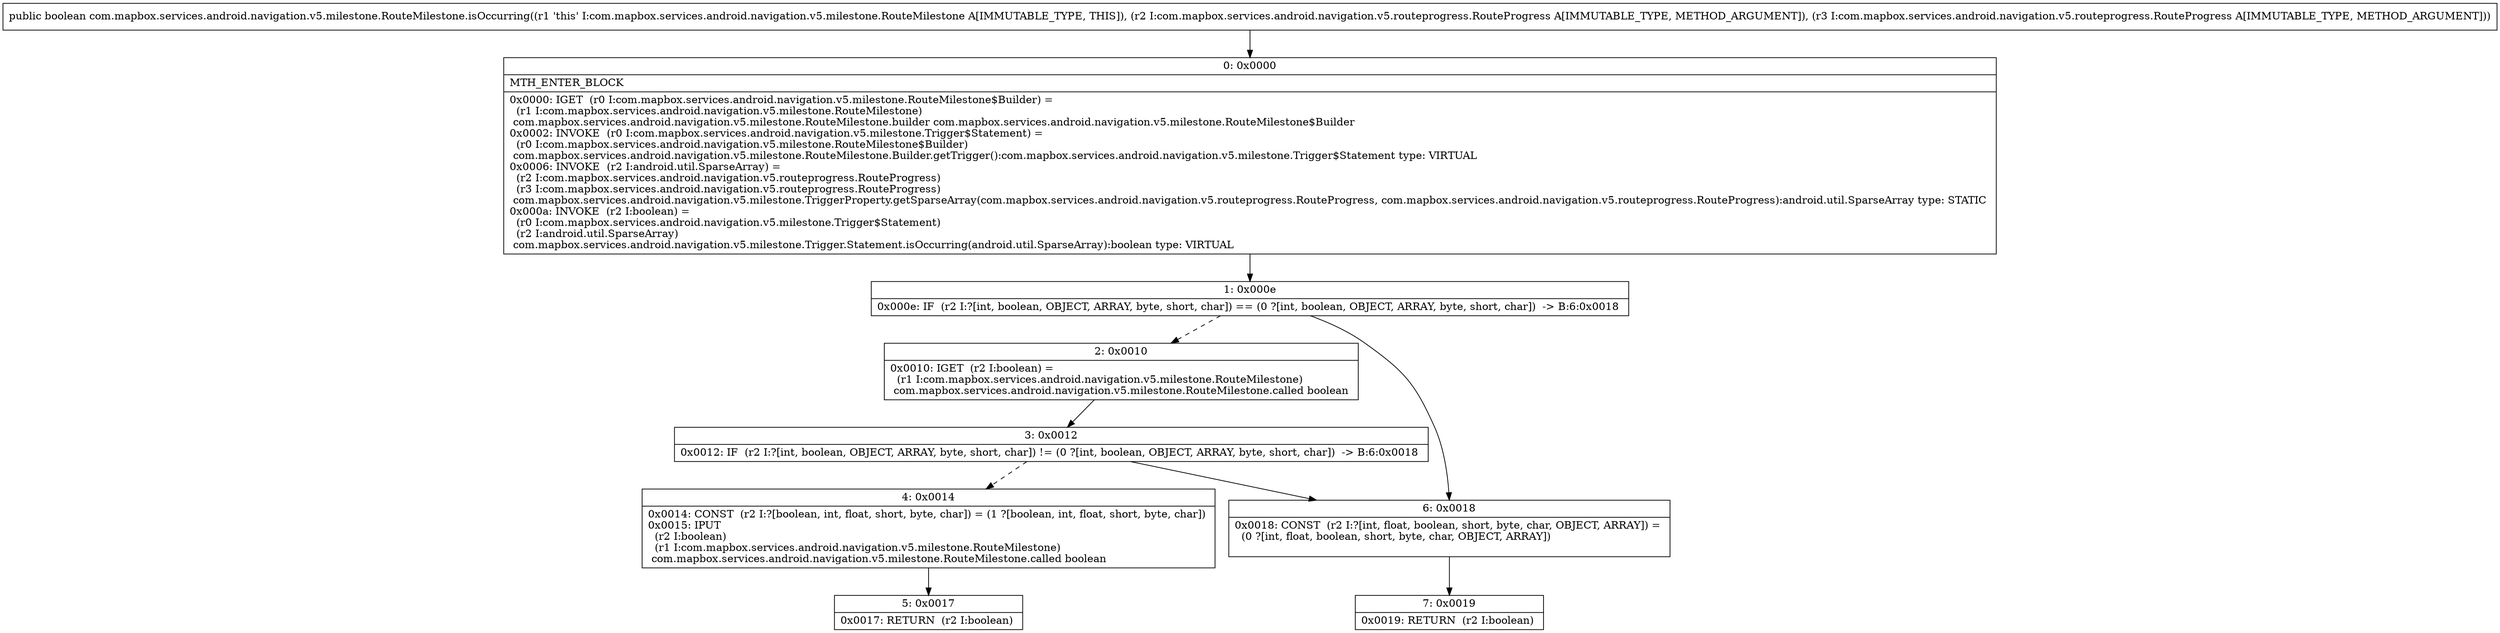 digraph "CFG forcom.mapbox.services.android.navigation.v5.milestone.RouteMilestone.isOccurring(Lcom\/mapbox\/services\/android\/navigation\/v5\/routeprogress\/RouteProgress;Lcom\/mapbox\/services\/android\/navigation\/v5\/routeprogress\/RouteProgress;)Z" {
Node_0 [shape=record,label="{0\:\ 0x0000|MTH_ENTER_BLOCK\l|0x0000: IGET  (r0 I:com.mapbox.services.android.navigation.v5.milestone.RouteMilestone$Builder) = \l  (r1 I:com.mapbox.services.android.navigation.v5.milestone.RouteMilestone)\l com.mapbox.services.android.navigation.v5.milestone.RouteMilestone.builder com.mapbox.services.android.navigation.v5.milestone.RouteMilestone$Builder \l0x0002: INVOKE  (r0 I:com.mapbox.services.android.navigation.v5.milestone.Trigger$Statement) = \l  (r0 I:com.mapbox.services.android.navigation.v5.milestone.RouteMilestone$Builder)\l com.mapbox.services.android.navigation.v5.milestone.RouteMilestone.Builder.getTrigger():com.mapbox.services.android.navigation.v5.milestone.Trigger$Statement type: VIRTUAL \l0x0006: INVOKE  (r2 I:android.util.SparseArray) = \l  (r2 I:com.mapbox.services.android.navigation.v5.routeprogress.RouteProgress)\l  (r3 I:com.mapbox.services.android.navigation.v5.routeprogress.RouteProgress)\l com.mapbox.services.android.navigation.v5.milestone.TriggerProperty.getSparseArray(com.mapbox.services.android.navigation.v5.routeprogress.RouteProgress, com.mapbox.services.android.navigation.v5.routeprogress.RouteProgress):android.util.SparseArray type: STATIC \l0x000a: INVOKE  (r2 I:boolean) = \l  (r0 I:com.mapbox.services.android.navigation.v5.milestone.Trigger$Statement)\l  (r2 I:android.util.SparseArray)\l com.mapbox.services.android.navigation.v5.milestone.Trigger.Statement.isOccurring(android.util.SparseArray):boolean type: VIRTUAL \l}"];
Node_1 [shape=record,label="{1\:\ 0x000e|0x000e: IF  (r2 I:?[int, boolean, OBJECT, ARRAY, byte, short, char]) == (0 ?[int, boolean, OBJECT, ARRAY, byte, short, char])  \-\> B:6:0x0018 \l}"];
Node_2 [shape=record,label="{2\:\ 0x0010|0x0010: IGET  (r2 I:boolean) = \l  (r1 I:com.mapbox.services.android.navigation.v5.milestone.RouteMilestone)\l com.mapbox.services.android.navigation.v5.milestone.RouteMilestone.called boolean \l}"];
Node_3 [shape=record,label="{3\:\ 0x0012|0x0012: IF  (r2 I:?[int, boolean, OBJECT, ARRAY, byte, short, char]) != (0 ?[int, boolean, OBJECT, ARRAY, byte, short, char])  \-\> B:6:0x0018 \l}"];
Node_4 [shape=record,label="{4\:\ 0x0014|0x0014: CONST  (r2 I:?[boolean, int, float, short, byte, char]) = (1 ?[boolean, int, float, short, byte, char]) \l0x0015: IPUT  \l  (r2 I:boolean)\l  (r1 I:com.mapbox.services.android.navigation.v5.milestone.RouteMilestone)\l com.mapbox.services.android.navigation.v5.milestone.RouteMilestone.called boolean \l}"];
Node_5 [shape=record,label="{5\:\ 0x0017|0x0017: RETURN  (r2 I:boolean) \l}"];
Node_6 [shape=record,label="{6\:\ 0x0018|0x0018: CONST  (r2 I:?[int, float, boolean, short, byte, char, OBJECT, ARRAY]) = \l  (0 ?[int, float, boolean, short, byte, char, OBJECT, ARRAY])\l \l}"];
Node_7 [shape=record,label="{7\:\ 0x0019|0x0019: RETURN  (r2 I:boolean) \l}"];
MethodNode[shape=record,label="{public boolean com.mapbox.services.android.navigation.v5.milestone.RouteMilestone.isOccurring((r1 'this' I:com.mapbox.services.android.navigation.v5.milestone.RouteMilestone A[IMMUTABLE_TYPE, THIS]), (r2 I:com.mapbox.services.android.navigation.v5.routeprogress.RouteProgress A[IMMUTABLE_TYPE, METHOD_ARGUMENT]), (r3 I:com.mapbox.services.android.navigation.v5.routeprogress.RouteProgress A[IMMUTABLE_TYPE, METHOD_ARGUMENT])) }"];
MethodNode -> Node_0;
Node_0 -> Node_1;
Node_1 -> Node_2[style=dashed];
Node_1 -> Node_6;
Node_2 -> Node_3;
Node_3 -> Node_4[style=dashed];
Node_3 -> Node_6;
Node_4 -> Node_5;
Node_6 -> Node_7;
}

